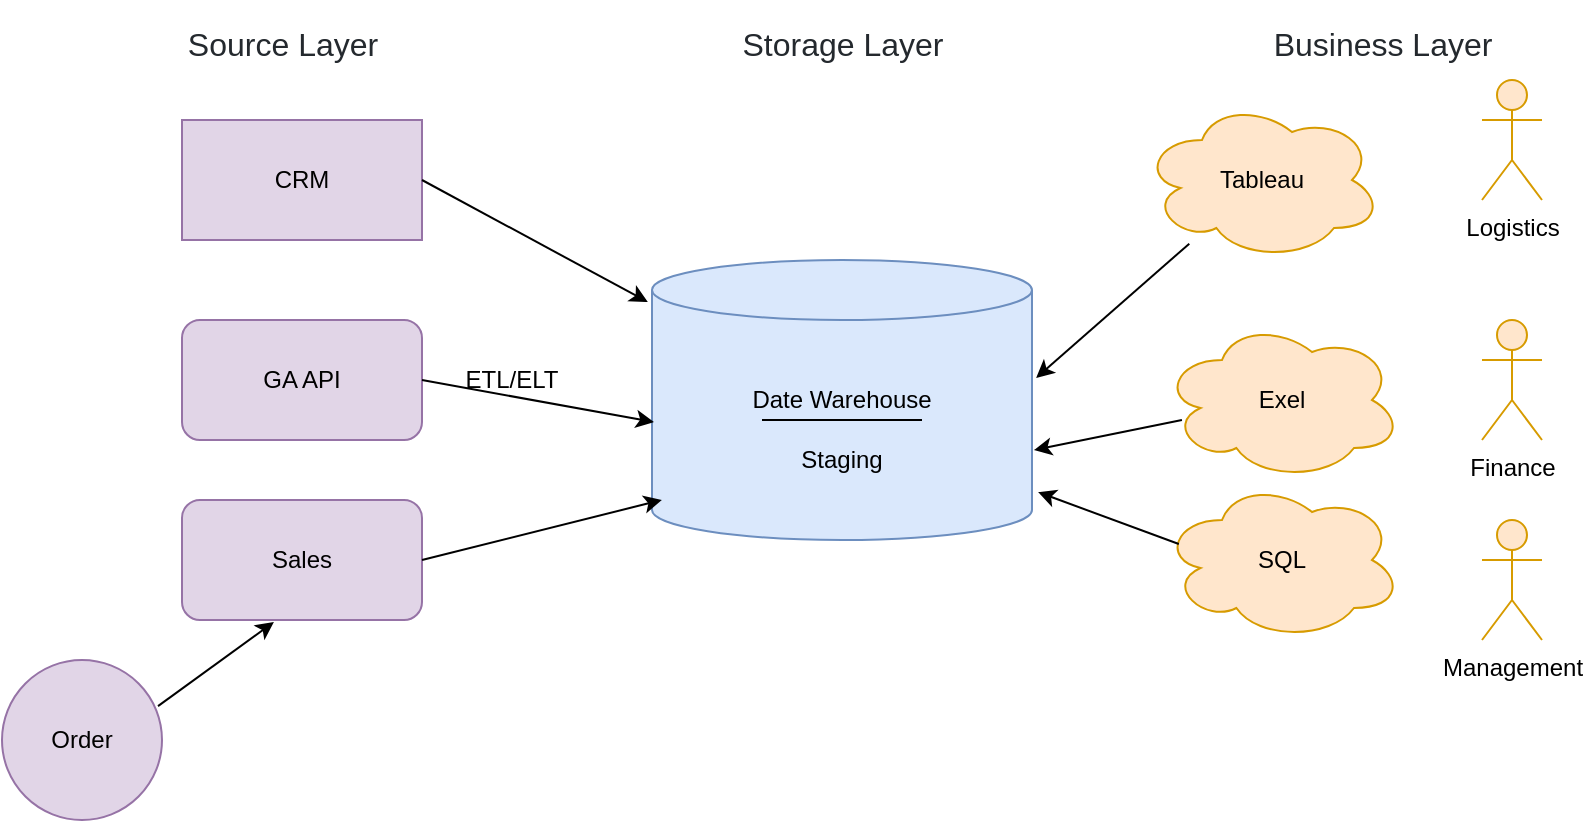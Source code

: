 <mxfile version="13.5.7" type="device"><diagram id="Is7l2QvaanX6E091lVhS" name="Page-1"><mxGraphModel dx="852" dy="494" grid="1" gridSize="10" guides="1" tooltips="1" connect="1" arrows="1" fold="1" page="1" pageScale="1" pageWidth="827" pageHeight="1169" math="0" shadow="0"><root><mxCell id="0"/><mxCell id="1" parent="0"/><mxCell id="njnzhSM7DOjOoNjY46Jn-1" value="Date Warehouse" style="shape=cylinder2;whiteSpace=wrap;html=1;boundedLbl=1;backgroundOutline=1;size=15;fillColor=#dae8fc;strokeColor=#6c8ebf;" parent="1" vertex="1"><mxGeometry x="345" y="160" width="190" height="140" as="geometry"/></mxCell><mxCell id="njnzhSM7DOjOoNjY46Jn-4" value="&lt;span style=&quot;color: rgb(36 , 41 , 46) ; font-family: , &amp;#34;blinkmacsystemfont&amp;#34; , &amp;#34;segoe ui&amp;#34; , &amp;#34;helvetica&amp;#34; , &amp;#34;arial&amp;#34; , sans-serif , &amp;#34;apple color emoji&amp;#34; , &amp;#34;segoe ui emoji&amp;#34; ; font-size: 16px ; font-weight: 400 ; text-align: left ; background-color: rgb(255 , 255 , 255)&quot;&gt;Source Layer&lt;/span&gt;" style="text;strokeColor=none;fillColor=none;html=1;fontSize=24;fontStyle=1;verticalAlign=middle;align=center;" parent="1" vertex="1"><mxGeometry x="110" y="30" width="100" height="40" as="geometry"/></mxCell><mxCell id="njnzhSM7DOjOoNjY46Jn-5" value="&lt;span style=&quot;color: rgb(36 , 41 , 46) ; font-family: , &amp;#34;blinkmacsystemfont&amp;#34; , &amp;#34;segoe ui&amp;#34; , &amp;#34;helvetica&amp;#34; , &amp;#34;arial&amp;#34; , sans-serif , &amp;#34;apple color emoji&amp;#34; , &amp;#34;segoe ui emoji&amp;#34; ; font-size: 16px ; font-weight: 400 ; text-align: left ; background-color: rgb(255 , 255 , 255)&quot;&gt;Storage Layer&lt;/span&gt;" style="text;strokeColor=none;fillColor=none;html=1;fontSize=24;fontStyle=1;verticalAlign=middle;align=center;" parent="1" vertex="1"><mxGeometry x="390" y="30" width="100" height="40" as="geometry"/></mxCell><mxCell id="njnzhSM7DOjOoNjY46Jn-6" value="&lt;span style=&quot;color: rgb(36 , 41 , 46) ; font-family: , &amp;#34;blinkmacsystemfont&amp;#34; , &amp;#34;segoe ui&amp;#34; , &amp;#34;helvetica&amp;#34; , &amp;#34;arial&amp;#34; , sans-serif , &amp;#34;apple color emoji&amp;#34; , &amp;#34;segoe ui emoji&amp;#34; ; font-size: 16px ; font-weight: 400 ; text-align: left ; background-color: rgb(255 , 255 , 255)&quot;&gt;Business Layer&lt;/span&gt;" style="text;strokeColor=none;fillColor=none;html=1;fontSize=24;fontStyle=1;verticalAlign=middle;align=center;" parent="1" vertex="1"><mxGeometry x="660" y="30" width="100" height="40" as="geometry"/></mxCell><mxCell id="njnzhSM7DOjOoNjY46Jn-7" value="CRM" style="rounded=0;whiteSpace=wrap;html=1;fillColor=#e1d5e7;strokeColor=#9673a6;" parent="1" vertex="1"><mxGeometry x="110" y="90" width="120" height="60" as="geometry"/></mxCell><mxCell id="njnzhSM7DOjOoNjY46Jn-8" value="Sales" style="rounded=1;whiteSpace=wrap;html=1;fillColor=#e1d5e7;strokeColor=#9673a6;" parent="1" vertex="1"><mxGeometry x="110" y="280" width="120" height="60" as="geometry"/></mxCell><mxCell id="njnzhSM7DOjOoNjY46Jn-11" value="Tableau" style="ellipse;shape=cloud;whiteSpace=wrap;html=1;fillColor=#ffe6cc;strokeColor=#d79b00;" parent="1" vertex="1"><mxGeometry x="590" y="80" width="120" height="80" as="geometry"/></mxCell><mxCell id="x_BRamZyebXVGpY0eqqp-2" value="GA API" style="rounded=1;whiteSpace=wrap;html=1;fillColor=#e1d5e7;strokeColor=#9673a6;" parent="1" vertex="1"><mxGeometry x="110" y="190" width="120" height="60" as="geometry"/></mxCell><mxCell id="x_BRamZyebXVGpY0eqqp-3" value="SQL" style="ellipse;shape=cloud;whiteSpace=wrap;html=1;fillColor=#ffe6cc;strokeColor=#d79b00;" parent="1" vertex="1"><mxGeometry x="600" y="270" width="120" height="80" as="geometry"/></mxCell><mxCell id="x_BRamZyebXVGpY0eqqp-4" value="Exel" style="ellipse;shape=cloud;whiteSpace=wrap;html=1;fillColor=#ffe6cc;strokeColor=#d79b00;" parent="1" vertex="1"><mxGeometry x="600" y="190" width="120" height="80" as="geometry"/></mxCell><mxCell id="x_BRamZyebXVGpY0eqqp-5" value="Logistics" style="shape=umlActor;verticalLabelPosition=bottom;verticalAlign=top;html=1;outlineConnect=0;fillColor=#ffe6cc;strokeColor=#d79b00;" parent="1" vertex="1"><mxGeometry x="760" y="70" width="30" height="60" as="geometry"/></mxCell><mxCell id="x_BRamZyebXVGpY0eqqp-6" value="Finance" style="shape=umlActor;verticalLabelPosition=bottom;verticalAlign=top;html=1;outlineConnect=0;fillColor=#ffe6cc;strokeColor=#d79b00;" parent="1" vertex="1"><mxGeometry x="760" y="190" width="30" height="60" as="geometry"/></mxCell><mxCell id="x_BRamZyebXVGpY0eqqp-8" value="" style="endArrow=classic;html=1;exitX=1;exitY=0.5;exitDx=0;exitDy=0;entryX=0.005;entryY=0.579;entryDx=0;entryDy=0;entryPerimeter=0;" parent="1" source="x_BRamZyebXVGpY0eqqp-2" target="njnzhSM7DOjOoNjY46Jn-1" edge="1"><mxGeometry width="50" height="50" relative="1" as="geometry"><mxPoint x="240" y="330" as="sourcePoint"/><mxPoint x="320" y="240" as="targetPoint"/></mxGeometry></mxCell><mxCell id="x_BRamZyebXVGpY0eqqp-9" value="" style="endArrow=classic;html=1;entryX=-0.011;entryY=0.15;entryDx=0;entryDy=0;entryPerimeter=0;exitX=1;exitY=0.5;exitDx=0;exitDy=0;" parent="1" source="njnzhSM7DOjOoNjY46Jn-7" target="njnzhSM7DOjOoNjY46Jn-1" edge="1"><mxGeometry width="50" height="50" relative="1" as="geometry"><mxPoint x="190" y="120" as="sourcePoint"/><mxPoint x="210" y="70" as="targetPoint"/></mxGeometry></mxCell><mxCell id="x_BRamZyebXVGpY0eqqp-11" value="" style="endArrow=classic;html=1;exitX=1;exitY=0.5;exitDx=0;exitDy=0;entryX=0.026;entryY=0.857;entryDx=0;entryDy=0;entryPerimeter=0;" parent="1" source="njnzhSM7DOjOoNjY46Jn-8" target="njnzhSM7DOjOoNjY46Jn-1" edge="1"><mxGeometry width="50" height="50" relative="1" as="geometry"><mxPoint x="180" y="234" as="sourcePoint"/><mxPoint x="320" y="290" as="targetPoint"/></mxGeometry></mxCell><mxCell id="x_BRamZyebXVGpY0eqqp-12" value="ETL/ELT" style="text;html=1;strokeColor=none;fillColor=none;align=center;verticalAlign=middle;whiteSpace=wrap;rounded=0;rotation=0;" parent="1" vertex="1"><mxGeometry x="250" y="160" width="50" height="120" as="geometry"/></mxCell><mxCell id="x_BRamZyebXVGpY0eqqp-13" value="" style="endArrow=classic;html=1;entryX=1.011;entryY=0.421;entryDx=0;entryDy=0;entryPerimeter=0;" parent="1" source="njnzhSM7DOjOoNjY46Jn-11" target="njnzhSM7DOjOoNjY46Jn-1" edge="1"><mxGeometry width="50" height="50" relative="1" as="geometry"><mxPoint x="540" y="190" as="sourcePoint"/><mxPoint x="550" y="140" as="targetPoint"/></mxGeometry></mxCell><mxCell id="x_BRamZyebXVGpY0eqqp-15" value="" style="endArrow=classic;html=1;entryX=1.005;entryY=0.679;entryDx=0;entryDy=0;entryPerimeter=0;exitX=0.083;exitY=0.625;exitDx=0;exitDy=0;exitPerimeter=0;" parent="1" source="x_BRamZyebXVGpY0eqqp-4" target="njnzhSM7DOjOoNjY46Jn-1" edge="1"><mxGeometry width="50" height="50" relative="1" as="geometry"><mxPoint x="570" y="280" as="sourcePoint"/><mxPoint x="620" y="230" as="targetPoint"/></mxGeometry></mxCell><mxCell id="x_BRamZyebXVGpY0eqqp-16" value="" style="endArrow=classic;html=1;entryX=1.016;entryY=0.829;entryDx=0;entryDy=0;entryPerimeter=0;exitX=0.07;exitY=0.4;exitDx=0;exitDy=0;exitPerimeter=0;" parent="1" source="x_BRamZyebXVGpY0eqqp-3" target="njnzhSM7DOjOoNjY46Jn-1" edge="1"><mxGeometry width="50" height="50" relative="1" as="geometry"><mxPoint x="530" y="340" as="sourcePoint"/><mxPoint x="580" y="290" as="targetPoint"/></mxGeometry></mxCell><mxCell id="x_BRamZyebXVGpY0eqqp-17" value="Order" style="ellipse;whiteSpace=wrap;html=1;aspect=fixed;fillColor=#e1d5e7;strokeColor=#9673a6;" parent="1" vertex="1"><mxGeometry x="20" y="360" width="80" height="80" as="geometry"/></mxCell><mxCell id="x_BRamZyebXVGpY0eqqp-18" value="" style="endArrow=classic;html=1;entryX=0.383;entryY=1.017;entryDx=0;entryDy=0;entryPerimeter=0;exitX=0.975;exitY=0.288;exitDx=0;exitDy=0;exitPerimeter=0;" parent="1" source="x_BRamZyebXVGpY0eqqp-17" target="njnzhSM7DOjOoNjY46Jn-8" edge="1"><mxGeometry width="50" height="50" relative="1" as="geometry"><mxPoint x="150" y="400" as="sourcePoint"/><mxPoint x="170" y="400" as="targetPoint"/></mxGeometry></mxCell><mxCell id="cfbJA88hTuTH32dZYqQR-1" value="" style="endArrow=none;html=1;" edge="1" parent="1"><mxGeometry width="50" height="50" relative="1" as="geometry"><mxPoint x="400" y="240" as="sourcePoint"/><mxPoint x="480" y="240" as="targetPoint"/></mxGeometry></mxCell><mxCell id="cfbJA88hTuTH32dZYqQR-2" value="Staging" style="text;html=1;strokeColor=none;fillColor=none;align=center;verticalAlign=middle;whiteSpace=wrap;rounded=0;" vertex="1" parent="1"><mxGeometry x="420" y="250" width="40" height="20" as="geometry"/></mxCell><mxCell id="cfbJA88hTuTH32dZYqQR-3" value="Management" style="shape=umlActor;verticalLabelPosition=bottom;verticalAlign=top;html=1;outlineConnect=0;fillColor=#ffe6cc;strokeColor=#d79b00;" vertex="1" parent="1"><mxGeometry x="760" y="290" width="30" height="60" as="geometry"/></mxCell></root></mxGraphModel></diagram></mxfile>